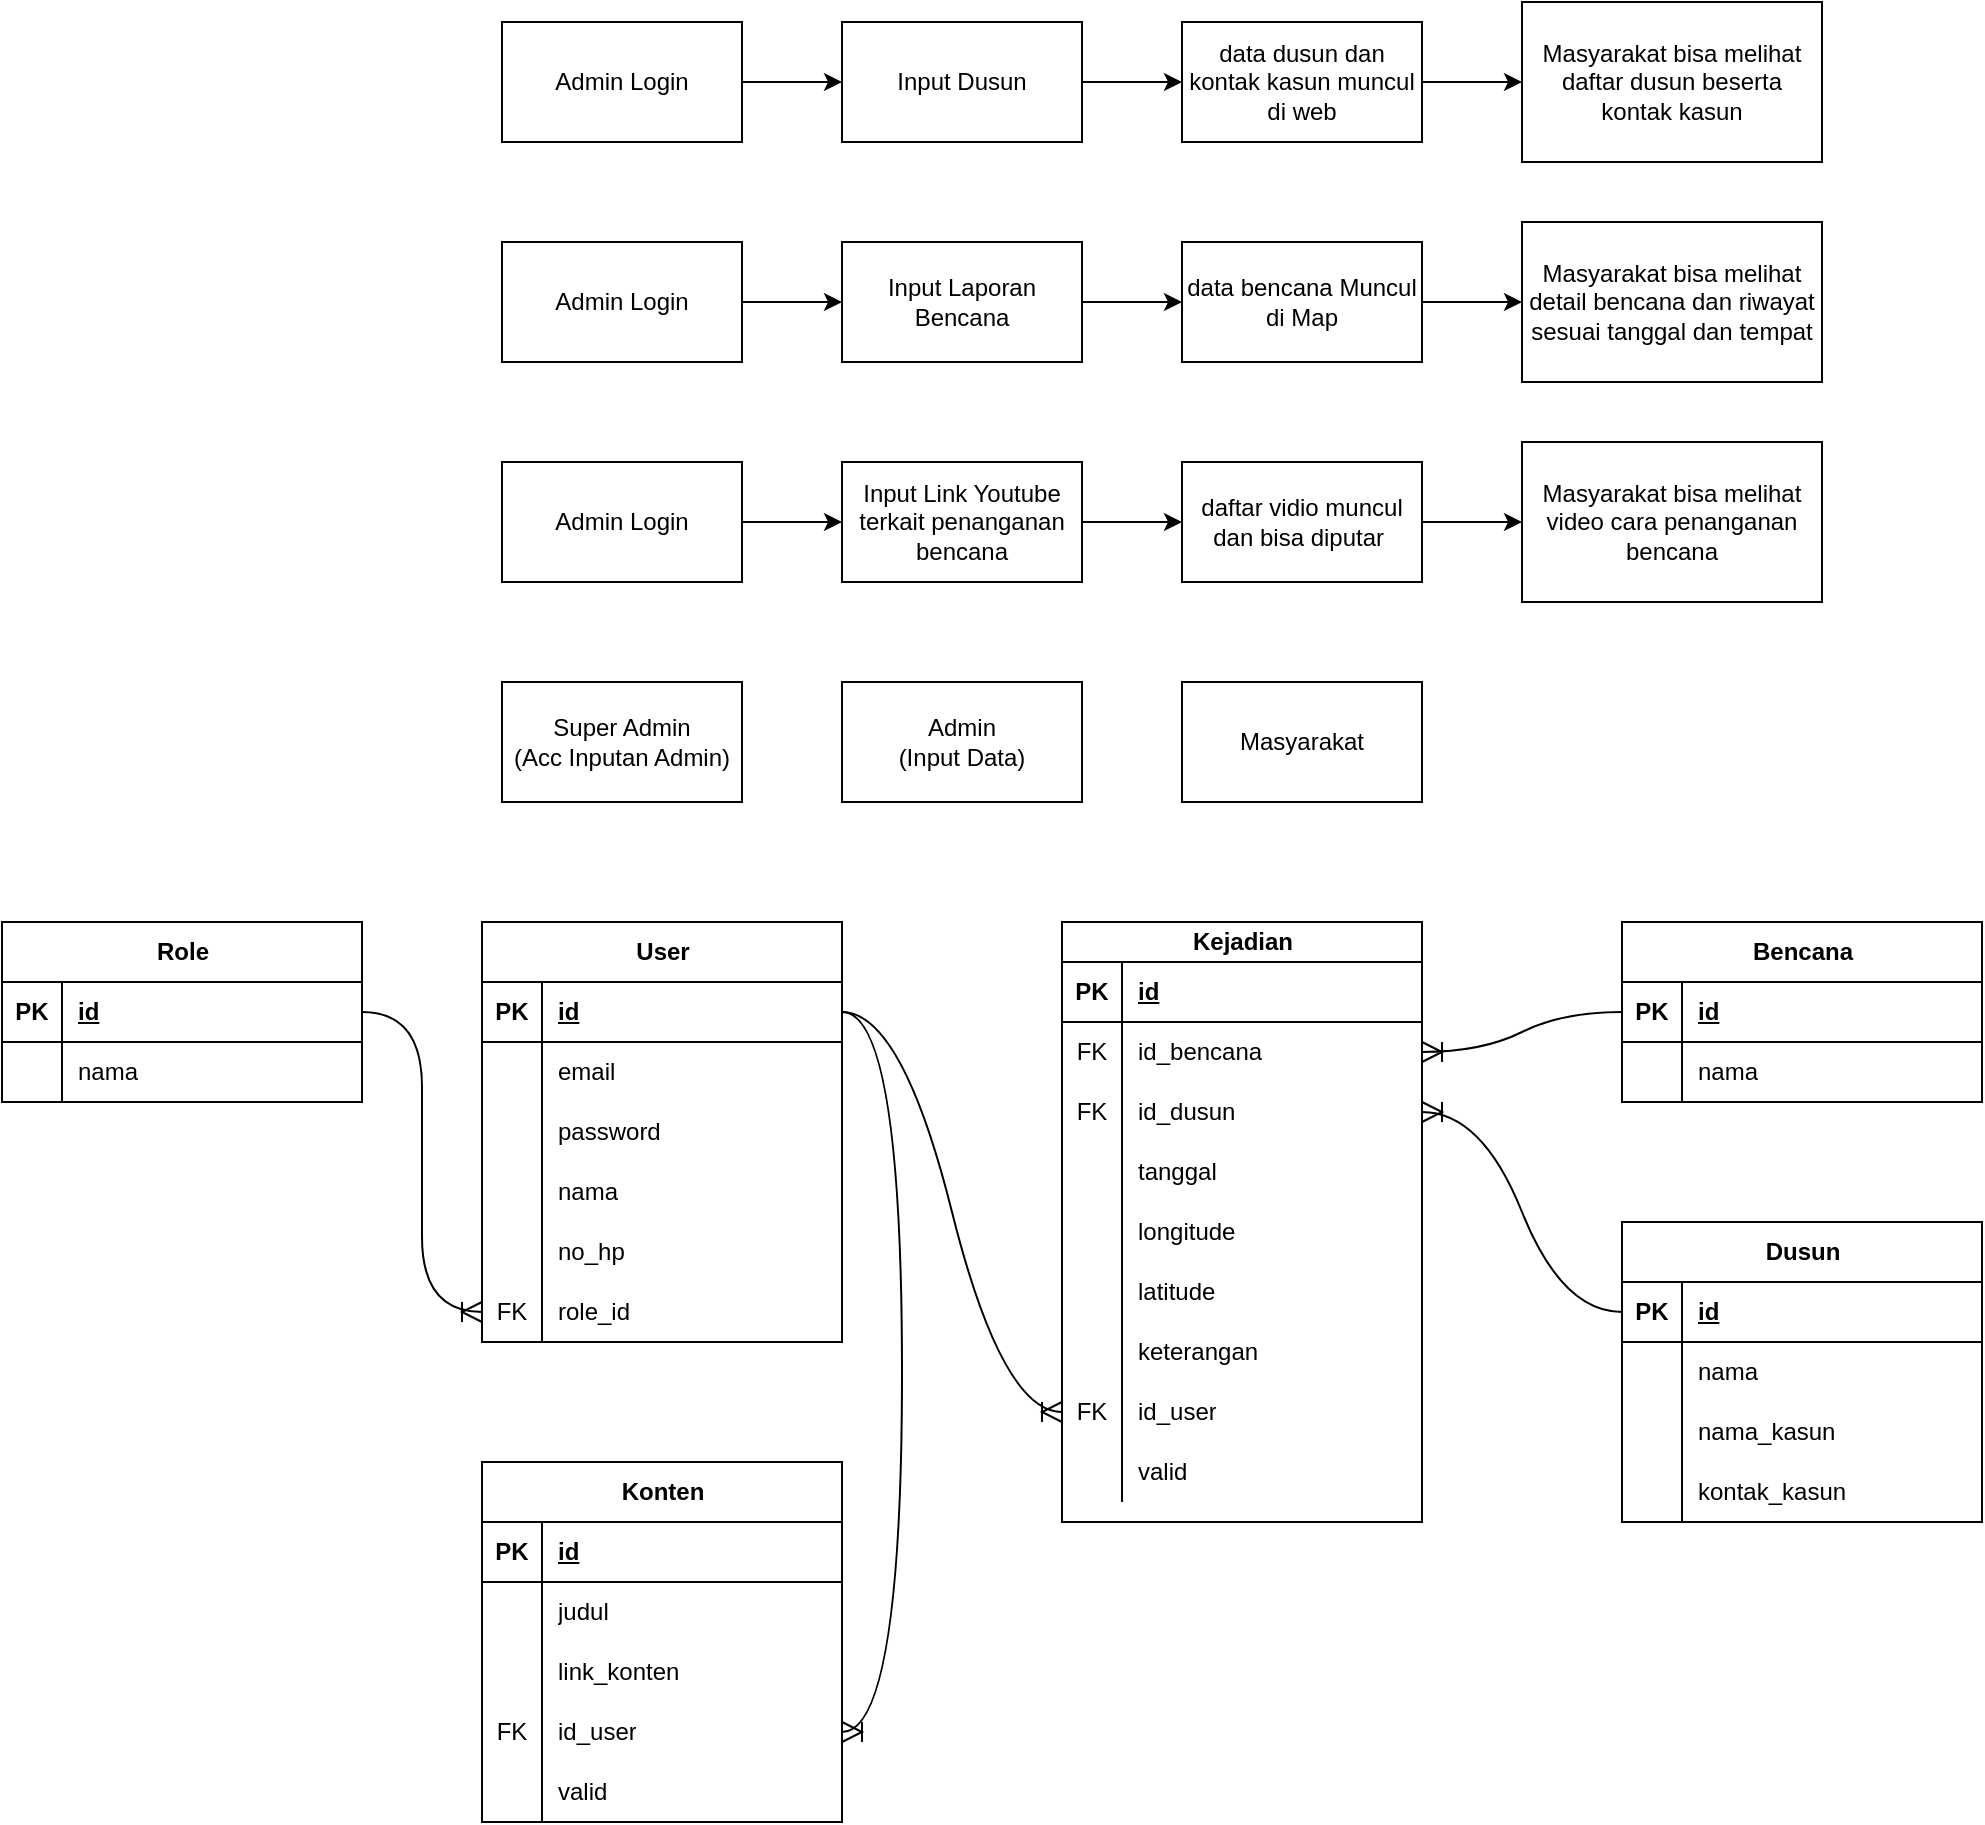 <mxfile version="24.3.1" type="github">
  <diagram name="Halaman-1" id="jYfZsXIPYShojSesjX85">
    <mxGraphModel dx="2524" dy="768" grid="1" gridSize="10" guides="1" tooltips="1" connect="1" arrows="1" fold="1" page="1" pageScale="1" pageWidth="850" pageHeight="1100" math="0" shadow="0">
      <root>
        <mxCell id="0" />
        <mxCell id="1" parent="0" />
        <mxCell id="0UEPFsotPfN1WaxHBvJR-5" value="" style="edgeStyle=orthogonalEdgeStyle;rounded=0;orthogonalLoop=1;jettySize=auto;html=1;" parent="1" source="0UEPFsotPfN1WaxHBvJR-1" target="0UEPFsotPfN1WaxHBvJR-2" edge="1">
          <mxGeometry relative="1" as="geometry" />
        </mxCell>
        <mxCell id="0UEPFsotPfN1WaxHBvJR-1" value="Admin Login" style="rounded=0;whiteSpace=wrap;html=1;" parent="1" vertex="1">
          <mxGeometry x="90" y="260" width="120" height="60" as="geometry" />
        </mxCell>
        <mxCell id="0UEPFsotPfN1WaxHBvJR-6" value="" style="edgeStyle=orthogonalEdgeStyle;rounded=0;orthogonalLoop=1;jettySize=auto;html=1;" parent="1" source="0UEPFsotPfN1WaxHBvJR-2" target="0UEPFsotPfN1WaxHBvJR-3" edge="1">
          <mxGeometry relative="1" as="geometry" />
        </mxCell>
        <mxCell id="0UEPFsotPfN1WaxHBvJR-2" value="Input Laporan Bencana" style="rounded=0;whiteSpace=wrap;html=1;" parent="1" vertex="1">
          <mxGeometry x="260" y="260" width="120" height="60" as="geometry" />
        </mxCell>
        <mxCell id="0UEPFsotPfN1WaxHBvJR-7" value="" style="edgeStyle=orthogonalEdgeStyle;rounded=0;orthogonalLoop=1;jettySize=auto;html=1;" parent="1" source="0UEPFsotPfN1WaxHBvJR-3" target="0UEPFsotPfN1WaxHBvJR-4" edge="1">
          <mxGeometry relative="1" as="geometry" />
        </mxCell>
        <mxCell id="0UEPFsotPfN1WaxHBvJR-3" value="data bencana Muncul di Map" style="rounded=0;whiteSpace=wrap;html=1;" parent="1" vertex="1">
          <mxGeometry x="430" y="260" width="120" height="60" as="geometry" />
        </mxCell>
        <mxCell id="0UEPFsotPfN1WaxHBvJR-4" value="Masyarakat bisa melihat detail bencana dan riwayat sesuai tanggal dan tempat" style="rounded=0;whiteSpace=wrap;html=1;" parent="1" vertex="1">
          <mxGeometry x="600" y="250" width="150" height="80" as="geometry" />
        </mxCell>
        <mxCell id="0UEPFsotPfN1WaxHBvJR-8" value="" style="edgeStyle=orthogonalEdgeStyle;rounded=0;orthogonalLoop=1;jettySize=auto;html=1;" parent="1" source="0UEPFsotPfN1WaxHBvJR-9" target="0UEPFsotPfN1WaxHBvJR-11" edge="1">
          <mxGeometry relative="1" as="geometry" />
        </mxCell>
        <mxCell id="0UEPFsotPfN1WaxHBvJR-9" value="Admin Login" style="rounded=0;whiteSpace=wrap;html=1;" parent="1" vertex="1">
          <mxGeometry x="90" y="370" width="120" height="60" as="geometry" />
        </mxCell>
        <mxCell id="0UEPFsotPfN1WaxHBvJR-10" value="" style="edgeStyle=orthogonalEdgeStyle;rounded=0;orthogonalLoop=1;jettySize=auto;html=1;" parent="1" source="0UEPFsotPfN1WaxHBvJR-11" target="0UEPFsotPfN1WaxHBvJR-13" edge="1">
          <mxGeometry relative="1" as="geometry" />
        </mxCell>
        <mxCell id="0UEPFsotPfN1WaxHBvJR-11" value="Input Link Youtube terkait penanganan bencana" style="rounded=0;whiteSpace=wrap;html=1;" parent="1" vertex="1">
          <mxGeometry x="260" y="370" width="120" height="60" as="geometry" />
        </mxCell>
        <mxCell id="0UEPFsotPfN1WaxHBvJR-12" value="" style="edgeStyle=orthogonalEdgeStyle;rounded=0;orthogonalLoop=1;jettySize=auto;html=1;" parent="1" source="0UEPFsotPfN1WaxHBvJR-13" target="0UEPFsotPfN1WaxHBvJR-14" edge="1">
          <mxGeometry relative="1" as="geometry" />
        </mxCell>
        <mxCell id="0UEPFsotPfN1WaxHBvJR-13" value="daftar vidio muncul dan bisa diputar&amp;nbsp;" style="rounded=0;whiteSpace=wrap;html=1;" parent="1" vertex="1">
          <mxGeometry x="430" y="370" width="120" height="60" as="geometry" />
        </mxCell>
        <mxCell id="0UEPFsotPfN1WaxHBvJR-14" value="Masyarakat bisa melihat video cara penanganan bencana" style="rounded=0;whiteSpace=wrap;html=1;" parent="1" vertex="1">
          <mxGeometry x="600" y="360" width="150" height="80" as="geometry" />
        </mxCell>
        <mxCell id="0UEPFsotPfN1WaxHBvJR-15" value="Super Admin&lt;div&gt;(Acc Inputan Admin)&lt;/div&gt;" style="rounded=0;whiteSpace=wrap;html=1;" parent="1" vertex="1">
          <mxGeometry x="90" y="480" width="120" height="60" as="geometry" />
        </mxCell>
        <mxCell id="0UEPFsotPfN1WaxHBvJR-16" value="Admin&lt;div&gt;(Input Data)&lt;/div&gt;" style="rounded=0;whiteSpace=wrap;html=1;" parent="1" vertex="1">
          <mxGeometry x="260" y="480" width="120" height="60" as="geometry" />
        </mxCell>
        <mxCell id="0UEPFsotPfN1WaxHBvJR-17" value="Masyarakat" style="rounded=0;whiteSpace=wrap;html=1;" parent="1" vertex="1">
          <mxGeometry x="430" y="480" width="120" height="60" as="geometry" />
        </mxCell>
        <mxCell id="0UEPFsotPfN1WaxHBvJR-18" value="" style="edgeStyle=orthogonalEdgeStyle;rounded=0;orthogonalLoop=1;jettySize=auto;html=1;" parent="1" source="0UEPFsotPfN1WaxHBvJR-19" target="0UEPFsotPfN1WaxHBvJR-21" edge="1">
          <mxGeometry relative="1" as="geometry" />
        </mxCell>
        <mxCell id="0UEPFsotPfN1WaxHBvJR-19" value="Admin Login" style="rounded=0;whiteSpace=wrap;html=1;" parent="1" vertex="1">
          <mxGeometry x="90" y="150" width="120" height="60" as="geometry" />
        </mxCell>
        <mxCell id="0UEPFsotPfN1WaxHBvJR-20" value="" style="edgeStyle=orthogonalEdgeStyle;rounded=0;orthogonalLoop=1;jettySize=auto;html=1;" parent="1" source="0UEPFsotPfN1WaxHBvJR-21" target="0UEPFsotPfN1WaxHBvJR-23" edge="1">
          <mxGeometry relative="1" as="geometry" />
        </mxCell>
        <mxCell id="0UEPFsotPfN1WaxHBvJR-21" value="Input Dusun" style="rounded=0;whiteSpace=wrap;html=1;" parent="1" vertex="1">
          <mxGeometry x="260" y="150" width="120" height="60" as="geometry" />
        </mxCell>
        <mxCell id="0UEPFsotPfN1WaxHBvJR-22" value="" style="edgeStyle=orthogonalEdgeStyle;rounded=0;orthogonalLoop=1;jettySize=auto;html=1;" parent="1" source="0UEPFsotPfN1WaxHBvJR-23" target="0UEPFsotPfN1WaxHBvJR-24" edge="1">
          <mxGeometry relative="1" as="geometry" />
        </mxCell>
        <mxCell id="0UEPFsotPfN1WaxHBvJR-23" value="data dusun dan kontak kasun muncul di web" style="rounded=0;whiteSpace=wrap;html=1;" parent="1" vertex="1">
          <mxGeometry x="430" y="150" width="120" height="60" as="geometry" />
        </mxCell>
        <mxCell id="0UEPFsotPfN1WaxHBvJR-24" value="Masyarakat bisa melihat daftar dusun beserta kontak kasun" style="rounded=0;whiteSpace=wrap;html=1;" parent="1" vertex="1">
          <mxGeometry x="600" y="140" width="150" height="80" as="geometry" />
        </mxCell>
        <mxCell id="0UEPFsotPfN1WaxHBvJR-26" value="User" style="shape=table;startSize=30;container=1;collapsible=1;childLayout=tableLayout;fixedRows=1;rowLines=0;fontStyle=1;align=center;resizeLast=1;html=1;" parent="1" vertex="1">
          <mxGeometry x="80" y="600" width="180" height="210" as="geometry" />
        </mxCell>
        <mxCell id="0UEPFsotPfN1WaxHBvJR-27" value="" style="shape=tableRow;horizontal=0;startSize=0;swimlaneHead=0;swimlaneBody=0;fillColor=none;collapsible=0;dropTarget=0;points=[[0,0.5],[1,0.5]];portConstraint=eastwest;top=0;left=0;right=0;bottom=1;" parent="0UEPFsotPfN1WaxHBvJR-26" vertex="1">
          <mxGeometry y="30" width="180" height="30" as="geometry" />
        </mxCell>
        <mxCell id="0UEPFsotPfN1WaxHBvJR-28" value="PK" style="shape=partialRectangle;connectable=0;fillColor=none;top=0;left=0;bottom=0;right=0;fontStyle=1;overflow=hidden;whiteSpace=wrap;html=1;" parent="0UEPFsotPfN1WaxHBvJR-27" vertex="1">
          <mxGeometry width="30" height="30" as="geometry">
            <mxRectangle width="30" height="30" as="alternateBounds" />
          </mxGeometry>
        </mxCell>
        <mxCell id="0UEPFsotPfN1WaxHBvJR-29" value="id" style="shape=partialRectangle;connectable=0;fillColor=none;top=0;left=0;bottom=0;right=0;align=left;spacingLeft=6;fontStyle=5;overflow=hidden;whiteSpace=wrap;html=1;" parent="0UEPFsotPfN1WaxHBvJR-27" vertex="1">
          <mxGeometry x="30" width="150" height="30" as="geometry">
            <mxRectangle width="150" height="30" as="alternateBounds" />
          </mxGeometry>
        </mxCell>
        <mxCell id="0UEPFsotPfN1WaxHBvJR-30" value="" style="shape=tableRow;horizontal=0;startSize=0;swimlaneHead=0;swimlaneBody=0;fillColor=none;collapsible=0;dropTarget=0;points=[[0,0.5],[1,0.5]];portConstraint=eastwest;top=0;left=0;right=0;bottom=0;" parent="0UEPFsotPfN1WaxHBvJR-26" vertex="1">
          <mxGeometry y="60" width="180" height="30" as="geometry" />
        </mxCell>
        <mxCell id="0UEPFsotPfN1WaxHBvJR-31" value="" style="shape=partialRectangle;connectable=0;fillColor=none;top=0;left=0;bottom=0;right=0;editable=1;overflow=hidden;whiteSpace=wrap;html=1;" parent="0UEPFsotPfN1WaxHBvJR-30" vertex="1">
          <mxGeometry width="30" height="30" as="geometry">
            <mxRectangle width="30" height="30" as="alternateBounds" />
          </mxGeometry>
        </mxCell>
        <mxCell id="0UEPFsotPfN1WaxHBvJR-32" value="email" style="shape=partialRectangle;connectable=0;fillColor=none;top=0;left=0;bottom=0;right=0;align=left;spacingLeft=6;overflow=hidden;whiteSpace=wrap;html=1;" parent="0UEPFsotPfN1WaxHBvJR-30" vertex="1">
          <mxGeometry x="30" width="150" height="30" as="geometry">
            <mxRectangle width="150" height="30" as="alternateBounds" />
          </mxGeometry>
        </mxCell>
        <mxCell id="0UEPFsotPfN1WaxHBvJR-33" value="" style="shape=tableRow;horizontal=0;startSize=0;swimlaneHead=0;swimlaneBody=0;fillColor=none;collapsible=0;dropTarget=0;points=[[0,0.5],[1,0.5]];portConstraint=eastwest;top=0;left=0;right=0;bottom=0;" parent="0UEPFsotPfN1WaxHBvJR-26" vertex="1">
          <mxGeometry y="90" width="180" height="30" as="geometry" />
        </mxCell>
        <mxCell id="0UEPFsotPfN1WaxHBvJR-34" value="" style="shape=partialRectangle;connectable=0;fillColor=none;top=0;left=0;bottom=0;right=0;editable=1;overflow=hidden;whiteSpace=wrap;html=1;" parent="0UEPFsotPfN1WaxHBvJR-33" vertex="1">
          <mxGeometry width="30" height="30" as="geometry">
            <mxRectangle width="30" height="30" as="alternateBounds" />
          </mxGeometry>
        </mxCell>
        <mxCell id="0UEPFsotPfN1WaxHBvJR-35" value="password" style="shape=partialRectangle;connectable=0;fillColor=none;top=0;left=0;bottom=0;right=0;align=left;spacingLeft=6;overflow=hidden;whiteSpace=wrap;html=1;" parent="0UEPFsotPfN1WaxHBvJR-33" vertex="1">
          <mxGeometry x="30" width="150" height="30" as="geometry">
            <mxRectangle width="150" height="30" as="alternateBounds" />
          </mxGeometry>
        </mxCell>
        <mxCell id="0UEPFsotPfN1WaxHBvJR-36" value="" style="shape=tableRow;horizontal=0;startSize=0;swimlaneHead=0;swimlaneBody=0;fillColor=none;collapsible=0;dropTarget=0;points=[[0,0.5],[1,0.5]];portConstraint=eastwest;top=0;left=0;right=0;bottom=0;" parent="0UEPFsotPfN1WaxHBvJR-26" vertex="1">
          <mxGeometry y="120" width="180" height="30" as="geometry" />
        </mxCell>
        <mxCell id="0UEPFsotPfN1WaxHBvJR-37" value="" style="shape=partialRectangle;connectable=0;fillColor=none;top=0;left=0;bottom=0;right=0;editable=1;overflow=hidden;whiteSpace=wrap;html=1;" parent="0UEPFsotPfN1WaxHBvJR-36" vertex="1">
          <mxGeometry width="30" height="30" as="geometry">
            <mxRectangle width="30" height="30" as="alternateBounds" />
          </mxGeometry>
        </mxCell>
        <mxCell id="0UEPFsotPfN1WaxHBvJR-38" value="nama" style="shape=partialRectangle;connectable=0;fillColor=none;top=0;left=0;bottom=0;right=0;align=left;spacingLeft=6;overflow=hidden;whiteSpace=wrap;html=1;" parent="0UEPFsotPfN1WaxHBvJR-36" vertex="1">
          <mxGeometry x="30" width="150" height="30" as="geometry">
            <mxRectangle width="150" height="30" as="alternateBounds" />
          </mxGeometry>
        </mxCell>
        <mxCell id="0UEPFsotPfN1WaxHBvJR-39" value="" style="shape=tableRow;horizontal=0;startSize=0;swimlaneHead=0;swimlaneBody=0;fillColor=none;collapsible=0;dropTarget=0;points=[[0,0.5],[1,0.5]];portConstraint=eastwest;top=0;left=0;right=0;bottom=0;" parent="0UEPFsotPfN1WaxHBvJR-26" vertex="1">
          <mxGeometry y="150" width="180" height="30" as="geometry" />
        </mxCell>
        <mxCell id="0UEPFsotPfN1WaxHBvJR-40" value="" style="shape=partialRectangle;connectable=0;fillColor=none;top=0;left=0;bottom=0;right=0;editable=1;overflow=hidden;whiteSpace=wrap;html=1;" parent="0UEPFsotPfN1WaxHBvJR-39" vertex="1">
          <mxGeometry width="30" height="30" as="geometry">
            <mxRectangle width="30" height="30" as="alternateBounds" />
          </mxGeometry>
        </mxCell>
        <mxCell id="0UEPFsotPfN1WaxHBvJR-41" value="no_hp" style="shape=partialRectangle;connectable=0;fillColor=none;top=0;left=0;bottom=0;right=0;align=left;spacingLeft=6;overflow=hidden;whiteSpace=wrap;html=1;" parent="0UEPFsotPfN1WaxHBvJR-39" vertex="1">
          <mxGeometry x="30" width="150" height="30" as="geometry">
            <mxRectangle width="150" height="30" as="alternateBounds" />
          </mxGeometry>
        </mxCell>
        <mxCell id="0UEPFsotPfN1WaxHBvJR-42" value="" style="shape=tableRow;horizontal=0;startSize=0;swimlaneHead=0;swimlaneBody=0;fillColor=none;collapsible=0;dropTarget=0;points=[[0,0.5],[1,0.5]];portConstraint=eastwest;top=0;left=0;right=0;bottom=0;" parent="0UEPFsotPfN1WaxHBvJR-26" vertex="1">
          <mxGeometry y="180" width="180" height="30" as="geometry" />
        </mxCell>
        <mxCell id="0UEPFsotPfN1WaxHBvJR-43" value="FK" style="shape=partialRectangle;connectable=0;fillColor=none;top=0;left=0;bottom=0;right=0;editable=1;overflow=hidden;whiteSpace=wrap;html=1;" parent="0UEPFsotPfN1WaxHBvJR-42" vertex="1">
          <mxGeometry width="30" height="30" as="geometry">
            <mxRectangle width="30" height="30" as="alternateBounds" />
          </mxGeometry>
        </mxCell>
        <mxCell id="0UEPFsotPfN1WaxHBvJR-44" value="role_id" style="shape=partialRectangle;connectable=0;fillColor=none;top=0;left=0;bottom=0;right=0;align=left;spacingLeft=6;overflow=hidden;whiteSpace=wrap;html=1;" parent="0UEPFsotPfN1WaxHBvJR-42" vertex="1">
          <mxGeometry x="30" width="150" height="30" as="geometry">
            <mxRectangle width="150" height="30" as="alternateBounds" />
          </mxGeometry>
        </mxCell>
        <mxCell id="0UEPFsotPfN1WaxHBvJR-45" value="Role" style="shape=table;startSize=30;container=1;collapsible=1;childLayout=tableLayout;fixedRows=1;rowLines=0;fontStyle=1;align=center;resizeLast=1;html=1;" parent="1" vertex="1">
          <mxGeometry x="-160" y="600" width="180" height="90" as="geometry" />
        </mxCell>
        <mxCell id="0UEPFsotPfN1WaxHBvJR-46" value="" style="shape=tableRow;horizontal=0;startSize=0;swimlaneHead=0;swimlaneBody=0;fillColor=none;collapsible=0;dropTarget=0;points=[[0,0.5],[1,0.5]];portConstraint=eastwest;top=0;left=0;right=0;bottom=1;" parent="0UEPFsotPfN1WaxHBvJR-45" vertex="1">
          <mxGeometry y="30" width="180" height="30" as="geometry" />
        </mxCell>
        <mxCell id="0UEPFsotPfN1WaxHBvJR-47" value="PK" style="shape=partialRectangle;connectable=0;fillColor=none;top=0;left=0;bottom=0;right=0;fontStyle=1;overflow=hidden;whiteSpace=wrap;html=1;" parent="0UEPFsotPfN1WaxHBvJR-46" vertex="1">
          <mxGeometry width="30" height="30" as="geometry">
            <mxRectangle width="30" height="30" as="alternateBounds" />
          </mxGeometry>
        </mxCell>
        <mxCell id="0UEPFsotPfN1WaxHBvJR-48" value="id" style="shape=partialRectangle;connectable=0;fillColor=none;top=0;left=0;bottom=0;right=0;align=left;spacingLeft=6;fontStyle=5;overflow=hidden;whiteSpace=wrap;html=1;" parent="0UEPFsotPfN1WaxHBvJR-46" vertex="1">
          <mxGeometry x="30" width="150" height="30" as="geometry">
            <mxRectangle width="150" height="30" as="alternateBounds" />
          </mxGeometry>
        </mxCell>
        <mxCell id="0UEPFsotPfN1WaxHBvJR-49" value="" style="shape=tableRow;horizontal=0;startSize=0;swimlaneHead=0;swimlaneBody=0;fillColor=none;collapsible=0;dropTarget=0;points=[[0,0.5],[1,0.5]];portConstraint=eastwest;top=0;left=0;right=0;bottom=0;" parent="0UEPFsotPfN1WaxHBvJR-45" vertex="1">
          <mxGeometry y="60" width="180" height="30" as="geometry" />
        </mxCell>
        <mxCell id="0UEPFsotPfN1WaxHBvJR-50" value="" style="shape=partialRectangle;connectable=0;fillColor=none;top=0;left=0;bottom=0;right=0;editable=1;overflow=hidden;whiteSpace=wrap;html=1;" parent="0UEPFsotPfN1WaxHBvJR-49" vertex="1">
          <mxGeometry width="30" height="30" as="geometry">
            <mxRectangle width="30" height="30" as="alternateBounds" />
          </mxGeometry>
        </mxCell>
        <mxCell id="0UEPFsotPfN1WaxHBvJR-51" value="nama" style="shape=partialRectangle;connectable=0;fillColor=none;top=0;left=0;bottom=0;right=0;align=left;spacingLeft=6;overflow=hidden;whiteSpace=wrap;html=1;" parent="0UEPFsotPfN1WaxHBvJR-49" vertex="1">
          <mxGeometry x="30" width="150" height="30" as="geometry">
            <mxRectangle width="150" height="30" as="alternateBounds" />
          </mxGeometry>
        </mxCell>
        <mxCell id="0UEPFsotPfN1WaxHBvJR-65" value="Dusun" style="shape=table;startSize=30;container=1;collapsible=1;childLayout=tableLayout;fixedRows=1;rowLines=0;fontStyle=1;align=center;resizeLast=1;html=1;" parent="1" vertex="1">
          <mxGeometry x="650" y="750" width="180" height="150" as="geometry" />
        </mxCell>
        <mxCell id="0UEPFsotPfN1WaxHBvJR-66" value="" style="shape=tableRow;horizontal=0;startSize=0;swimlaneHead=0;swimlaneBody=0;fillColor=none;collapsible=0;dropTarget=0;points=[[0,0.5],[1,0.5]];portConstraint=eastwest;top=0;left=0;right=0;bottom=1;" parent="0UEPFsotPfN1WaxHBvJR-65" vertex="1">
          <mxGeometry y="30" width="180" height="30" as="geometry" />
        </mxCell>
        <mxCell id="0UEPFsotPfN1WaxHBvJR-67" value="PK" style="shape=partialRectangle;connectable=0;fillColor=none;top=0;left=0;bottom=0;right=0;fontStyle=1;overflow=hidden;whiteSpace=wrap;html=1;" parent="0UEPFsotPfN1WaxHBvJR-66" vertex="1">
          <mxGeometry width="30" height="30" as="geometry">
            <mxRectangle width="30" height="30" as="alternateBounds" />
          </mxGeometry>
        </mxCell>
        <mxCell id="0UEPFsotPfN1WaxHBvJR-68" value="id" style="shape=partialRectangle;connectable=0;fillColor=none;top=0;left=0;bottom=0;right=0;align=left;spacingLeft=6;fontStyle=5;overflow=hidden;whiteSpace=wrap;html=1;" parent="0UEPFsotPfN1WaxHBvJR-66" vertex="1">
          <mxGeometry x="30" width="150" height="30" as="geometry">
            <mxRectangle width="150" height="30" as="alternateBounds" />
          </mxGeometry>
        </mxCell>
        <mxCell id="0UEPFsotPfN1WaxHBvJR-69" value="" style="shape=tableRow;horizontal=0;startSize=0;swimlaneHead=0;swimlaneBody=0;fillColor=none;collapsible=0;dropTarget=0;points=[[0,0.5],[1,0.5]];portConstraint=eastwest;top=0;left=0;right=0;bottom=0;" parent="0UEPFsotPfN1WaxHBvJR-65" vertex="1">
          <mxGeometry y="60" width="180" height="30" as="geometry" />
        </mxCell>
        <mxCell id="0UEPFsotPfN1WaxHBvJR-70" value="" style="shape=partialRectangle;connectable=0;fillColor=none;top=0;left=0;bottom=0;right=0;editable=1;overflow=hidden;whiteSpace=wrap;html=1;" parent="0UEPFsotPfN1WaxHBvJR-69" vertex="1">
          <mxGeometry width="30" height="30" as="geometry">
            <mxRectangle width="30" height="30" as="alternateBounds" />
          </mxGeometry>
        </mxCell>
        <mxCell id="0UEPFsotPfN1WaxHBvJR-71" value="nama" style="shape=partialRectangle;connectable=0;fillColor=none;top=0;left=0;bottom=0;right=0;align=left;spacingLeft=6;overflow=hidden;whiteSpace=wrap;html=1;" parent="0UEPFsotPfN1WaxHBvJR-69" vertex="1">
          <mxGeometry x="30" width="150" height="30" as="geometry">
            <mxRectangle width="150" height="30" as="alternateBounds" />
          </mxGeometry>
        </mxCell>
        <mxCell id="0UEPFsotPfN1WaxHBvJR-72" value="" style="shape=tableRow;horizontal=0;startSize=0;swimlaneHead=0;swimlaneBody=0;fillColor=none;collapsible=0;dropTarget=0;points=[[0,0.5],[1,0.5]];portConstraint=eastwest;top=0;left=0;right=0;bottom=0;" parent="0UEPFsotPfN1WaxHBvJR-65" vertex="1">
          <mxGeometry y="90" width="180" height="30" as="geometry" />
        </mxCell>
        <mxCell id="0UEPFsotPfN1WaxHBvJR-73" value="" style="shape=partialRectangle;connectable=0;fillColor=none;top=0;left=0;bottom=0;right=0;editable=1;overflow=hidden;whiteSpace=wrap;html=1;" parent="0UEPFsotPfN1WaxHBvJR-72" vertex="1">
          <mxGeometry width="30" height="30" as="geometry">
            <mxRectangle width="30" height="30" as="alternateBounds" />
          </mxGeometry>
        </mxCell>
        <mxCell id="0UEPFsotPfN1WaxHBvJR-74" value="nama_kasun" style="shape=partialRectangle;connectable=0;fillColor=none;top=0;left=0;bottom=0;right=0;align=left;spacingLeft=6;overflow=hidden;whiteSpace=wrap;html=1;" parent="0UEPFsotPfN1WaxHBvJR-72" vertex="1">
          <mxGeometry x="30" width="150" height="30" as="geometry">
            <mxRectangle width="150" height="30" as="alternateBounds" />
          </mxGeometry>
        </mxCell>
        <mxCell id="0UEPFsotPfN1WaxHBvJR-75" value="" style="shape=tableRow;horizontal=0;startSize=0;swimlaneHead=0;swimlaneBody=0;fillColor=none;collapsible=0;dropTarget=0;points=[[0,0.5],[1,0.5]];portConstraint=eastwest;top=0;left=0;right=0;bottom=0;" parent="0UEPFsotPfN1WaxHBvJR-65" vertex="1">
          <mxGeometry y="120" width="180" height="30" as="geometry" />
        </mxCell>
        <mxCell id="0UEPFsotPfN1WaxHBvJR-76" value="" style="shape=partialRectangle;connectable=0;fillColor=none;top=0;left=0;bottom=0;right=0;editable=1;overflow=hidden;whiteSpace=wrap;html=1;" parent="0UEPFsotPfN1WaxHBvJR-75" vertex="1">
          <mxGeometry width="30" height="30" as="geometry">
            <mxRectangle width="30" height="30" as="alternateBounds" />
          </mxGeometry>
        </mxCell>
        <mxCell id="0UEPFsotPfN1WaxHBvJR-77" value="kontak_kasun" style="shape=partialRectangle;connectable=0;fillColor=none;top=0;left=0;bottom=0;right=0;align=left;spacingLeft=6;overflow=hidden;whiteSpace=wrap;html=1;" parent="0UEPFsotPfN1WaxHBvJR-75" vertex="1">
          <mxGeometry x="30" width="150" height="30" as="geometry">
            <mxRectangle width="150" height="30" as="alternateBounds" />
          </mxGeometry>
        </mxCell>
        <mxCell id="oRVndEcQl69sldQV-2jq-1" value="Bencana" style="shape=table;startSize=30;container=1;collapsible=1;childLayout=tableLayout;fixedRows=1;rowLines=0;fontStyle=1;align=center;resizeLast=1;html=1;" vertex="1" parent="1">
          <mxGeometry x="650" y="600" width="180" height="90" as="geometry" />
        </mxCell>
        <mxCell id="oRVndEcQl69sldQV-2jq-2" value="" style="shape=tableRow;horizontal=0;startSize=0;swimlaneHead=0;swimlaneBody=0;fillColor=none;collapsible=0;dropTarget=0;points=[[0,0.5],[1,0.5]];portConstraint=eastwest;top=0;left=0;right=0;bottom=1;" vertex="1" parent="oRVndEcQl69sldQV-2jq-1">
          <mxGeometry y="30" width="180" height="30" as="geometry" />
        </mxCell>
        <mxCell id="oRVndEcQl69sldQV-2jq-3" value="PK" style="shape=partialRectangle;connectable=0;fillColor=none;top=0;left=0;bottom=0;right=0;fontStyle=1;overflow=hidden;whiteSpace=wrap;html=1;" vertex="1" parent="oRVndEcQl69sldQV-2jq-2">
          <mxGeometry width="30" height="30" as="geometry">
            <mxRectangle width="30" height="30" as="alternateBounds" />
          </mxGeometry>
        </mxCell>
        <mxCell id="oRVndEcQl69sldQV-2jq-4" value="id" style="shape=partialRectangle;connectable=0;fillColor=none;top=0;left=0;bottom=0;right=0;align=left;spacingLeft=6;fontStyle=5;overflow=hidden;whiteSpace=wrap;html=1;" vertex="1" parent="oRVndEcQl69sldQV-2jq-2">
          <mxGeometry x="30" width="150" height="30" as="geometry">
            <mxRectangle width="150" height="30" as="alternateBounds" />
          </mxGeometry>
        </mxCell>
        <mxCell id="oRVndEcQl69sldQV-2jq-5" value="" style="shape=tableRow;horizontal=0;startSize=0;swimlaneHead=0;swimlaneBody=0;fillColor=none;collapsible=0;dropTarget=0;points=[[0,0.5],[1,0.5]];portConstraint=eastwest;top=0;left=0;right=0;bottom=0;" vertex="1" parent="oRVndEcQl69sldQV-2jq-1">
          <mxGeometry y="60" width="180" height="30" as="geometry" />
        </mxCell>
        <mxCell id="oRVndEcQl69sldQV-2jq-6" value="" style="shape=partialRectangle;connectable=0;fillColor=none;top=0;left=0;bottom=0;right=0;editable=1;overflow=hidden;whiteSpace=wrap;html=1;" vertex="1" parent="oRVndEcQl69sldQV-2jq-5">
          <mxGeometry width="30" height="30" as="geometry">
            <mxRectangle width="30" height="30" as="alternateBounds" />
          </mxGeometry>
        </mxCell>
        <mxCell id="oRVndEcQl69sldQV-2jq-7" value="nama" style="shape=partialRectangle;connectable=0;fillColor=none;top=0;left=0;bottom=0;right=0;align=left;spacingLeft=6;overflow=hidden;whiteSpace=wrap;html=1;" vertex="1" parent="oRVndEcQl69sldQV-2jq-5">
          <mxGeometry x="30" width="150" height="30" as="geometry">
            <mxRectangle width="150" height="30" as="alternateBounds" />
          </mxGeometry>
        </mxCell>
        <mxCell id="oRVndEcQl69sldQV-2jq-36" value="" style="edgeStyle=entityRelationEdgeStyle;fontSize=12;html=1;endArrow=ERoneToMany;rounded=0;startSize=8;endSize=8;curved=1;entryX=1;entryY=0.5;entryDx=0;entryDy=0;exitX=0;exitY=0.5;exitDx=0;exitDy=0;" edge="1" parent="1" source="oRVndEcQl69sldQV-2jq-2" target="oRVndEcQl69sldQV-2jq-18">
          <mxGeometry width="100" height="100" relative="1" as="geometry">
            <mxPoint x="990" y="1010" as="sourcePoint" />
            <mxPoint x="750" y="660" as="targetPoint" />
          </mxGeometry>
        </mxCell>
        <mxCell id="oRVndEcQl69sldQV-2jq-37" value="" style="edgeStyle=entityRelationEdgeStyle;fontSize=12;html=1;endArrow=ERoneToMany;rounded=0;startSize=8;endSize=8;curved=1;exitX=0;exitY=0.5;exitDx=0;exitDy=0;entryX=1;entryY=0.5;entryDx=0;entryDy=0;" edge="1" parent="1" source="0UEPFsotPfN1WaxHBvJR-66" target="oRVndEcQl69sldQV-2jq-21">
          <mxGeometry width="100" height="100" relative="1" as="geometry">
            <mxPoint x="650" y="860" as="sourcePoint" />
            <mxPoint x="750" y="760" as="targetPoint" />
            <Array as="points">
              <mxPoint x="630" y="810" />
              <mxPoint x="640" y="800" />
            </Array>
          </mxGeometry>
        </mxCell>
        <mxCell id="oRVndEcQl69sldQV-2jq-14" value="Kejadian" style="shape=table;startSize=20;container=1;collapsible=1;childLayout=tableLayout;fixedRows=1;rowLines=0;fontStyle=1;align=center;resizeLast=1;html=1;" vertex="1" parent="1">
          <mxGeometry x="370" y="600" width="180" height="300" as="geometry" />
        </mxCell>
        <mxCell id="oRVndEcQl69sldQV-2jq-15" value="" style="shape=tableRow;horizontal=0;startSize=0;swimlaneHead=0;swimlaneBody=0;fillColor=none;collapsible=0;dropTarget=0;points=[[0,0.5],[1,0.5]];portConstraint=eastwest;top=0;left=0;right=0;bottom=1;" vertex="1" parent="oRVndEcQl69sldQV-2jq-14">
          <mxGeometry y="20" width="180" height="30" as="geometry" />
        </mxCell>
        <mxCell id="oRVndEcQl69sldQV-2jq-16" value="PK" style="shape=partialRectangle;connectable=0;fillColor=none;top=0;left=0;bottom=0;right=0;fontStyle=1;overflow=hidden;whiteSpace=wrap;html=1;" vertex="1" parent="oRVndEcQl69sldQV-2jq-15">
          <mxGeometry width="30" height="30" as="geometry">
            <mxRectangle width="30" height="30" as="alternateBounds" />
          </mxGeometry>
        </mxCell>
        <mxCell id="oRVndEcQl69sldQV-2jq-17" value="id" style="shape=partialRectangle;connectable=0;fillColor=none;top=0;left=0;bottom=0;right=0;align=left;spacingLeft=6;fontStyle=5;overflow=hidden;whiteSpace=wrap;html=1;" vertex="1" parent="oRVndEcQl69sldQV-2jq-15">
          <mxGeometry x="30" width="150" height="30" as="geometry">
            <mxRectangle width="150" height="30" as="alternateBounds" />
          </mxGeometry>
        </mxCell>
        <mxCell id="oRVndEcQl69sldQV-2jq-18" value="" style="shape=tableRow;horizontal=0;startSize=0;swimlaneHead=0;swimlaneBody=0;fillColor=none;collapsible=0;dropTarget=0;points=[[0,0.5],[1,0.5]];portConstraint=eastwest;top=0;left=0;right=0;bottom=0;" vertex="1" parent="oRVndEcQl69sldQV-2jq-14">
          <mxGeometry y="50" width="180" height="30" as="geometry" />
        </mxCell>
        <mxCell id="oRVndEcQl69sldQV-2jq-19" value="FK" style="shape=partialRectangle;connectable=0;fillColor=none;top=0;left=0;bottom=0;right=0;editable=1;overflow=hidden;whiteSpace=wrap;html=1;" vertex="1" parent="oRVndEcQl69sldQV-2jq-18">
          <mxGeometry width="30" height="30" as="geometry">
            <mxRectangle width="30" height="30" as="alternateBounds" />
          </mxGeometry>
        </mxCell>
        <mxCell id="oRVndEcQl69sldQV-2jq-20" value="id_bencana" style="shape=partialRectangle;connectable=0;fillColor=none;top=0;left=0;bottom=0;right=0;align=left;spacingLeft=6;overflow=hidden;whiteSpace=wrap;html=1;" vertex="1" parent="oRVndEcQl69sldQV-2jq-18">
          <mxGeometry x="30" width="150" height="30" as="geometry">
            <mxRectangle width="150" height="30" as="alternateBounds" />
          </mxGeometry>
        </mxCell>
        <mxCell id="oRVndEcQl69sldQV-2jq-21" value="" style="shape=tableRow;horizontal=0;startSize=0;swimlaneHead=0;swimlaneBody=0;fillColor=none;collapsible=0;dropTarget=0;points=[[0,0.5],[1,0.5]];portConstraint=eastwest;top=0;left=0;right=0;bottom=0;" vertex="1" parent="oRVndEcQl69sldQV-2jq-14">
          <mxGeometry y="80" width="180" height="30" as="geometry" />
        </mxCell>
        <mxCell id="oRVndEcQl69sldQV-2jq-22" value="FK" style="shape=partialRectangle;connectable=0;fillColor=none;top=0;left=0;bottom=0;right=0;editable=1;overflow=hidden;whiteSpace=wrap;html=1;" vertex="1" parent="oRVndEcQl69sldQV-2jq-21">
          <mxGeometry width="30" height="30" as="geometry">
            <mxRectangle width="30" height="30" as="alternateBounds" />
          </mxGeometry>
        </mxCell>
        <mxCell id="oRVndEcQl69sldQV-2jq-23" value="id_dusun" style="shape=partialRectangle;connectable=0;fillColor=none;top=0;left=0;bottom=0;right=0;align=left;spacingLeft=6;overflow=hidden;whiteSpace=wrap;html=1;" vertex="1" parent="oRVndEcQl69sldQV-2jq-21">
          <mxGeometry x="30" width="150" height="30" as="geometry">
            <mxRectangle width="150" height="30" as="alternateBounds" />
          </mxGeometry>
        </mxCell>
        <mxCell id="oRVndEcQl69sldQV-2jq-24" value="" style="shape=tableRow;horizontal=0;startSize=0;swimlaneHead=0;swimlaneBody=0;fillColor=none;collapsible=0;dropTarget=0;points=[[0,0.5],[1,0.5]];portConstraint=eastwest;top=0;left=0;right=0;bottom=0;" vertex="1" parent="oRVndEcQl69sldQV-2jq-14">
          <mxGeometry y="110" width="180" height="30" as="geometry" />
        </mxCell>
        <mxCell id="oRVndEcQl69sldQV-2jq-25" value="" style="shape=partialRectangle;connectable=0;fillColor=none;top=0;left=0;bottom=0;right=0;editable=1;overflow=hidden;whiteSpace=wrap;html=1;" vertex="1" parent="oRVndEcQl69sldQV-2jq-24">
          <mxGeometry width="30" height="30" as="geometry">
            <mxRectangle width="30" height="30" as="alternateBounds" />
          </mxGeometry>
        </mxCell>
        <mxCell id="oRVndEcQl69sldQV-2jq-26" value="tanggal" style="shape=partialRectangle;connectable=0;fillColor=none;top=0;left=0;bottom=0;right=0;align=left;spacingLeft=6;overflow=hidden;whiteSpace=wrap;html=1;" vertex="1" parent="oRVndEcQl69sldQV-2jq-24">
          <mxGeometry x="30" width="150" height="30" as="geometry">
            <mxRectangle width="150" height="30" as="alternateBounds" />
          </mxGeometry>
        </mxCell>
        <mxCell id="oRVndEcQl69sldQV-2jq-27" value="" style="shape=tableRow;horizontal=0;startSize=0;swimlaneHead=0;swimlaneBody=0;fillColor=none;collapsible=0;dropTarget=0;points=[[0,0.5],[1,0.5]];portConstraint=eastwest;top=0;left=0;right=0;bottom=0;" vertex="1" parent="oRVndEcQl69sldQV-2jq-14">
          <mxGeometry y="140" width="180" height="30" as="geometry" />
        </mxCell>
        <mxCell id="oRVndEcQl69sldQV-2jq-28" value="" style="shape=partialRectangle;connectable=0;fillColor=none;top=0;left=0;bottom=0;right=0;editable=1;overflow=hidden;whiteSpace=wrap;html=1;" vertex="1" parent="oRVndEcQl69sldQV-2jq-27">
          <mxGeometry width="30" height="30" as="geometry">
            <mxRectangle width="30" height="30" as="alternateBounds" />
          </mxGeometry>
        </mxCell>
        <mxCell id="oRVndEcQl69sldQV-2jq-29" value="longitude" style="shape=partialRectangle;connectable=0;fillColor=none;top=0;left=0;bottom=0;right=0;align=left;spacingLeft=6;overflow=hidden;whiteSpace=wrap;html=1;" vertex="1" parent="oRVndEcQl69sldQV-2jq-27">
          <mxGeometry x="30" width="150" height="30" as="geometry">
            <mxRectangle width="150" height="30" as="alternateBounds" />
          </mxGeometry>
        </mxCell>
        <mxCell id="oRVndEcQl69sldQV-2jq-30" value="" style="shape=tableRow;horizontal=0;startSize=0;swimlaneHead=0;swimlaneBody=0;fillColor=none;collapsible=0;dropTarget=0;points=[[0,0.5],[1,0.5]];portConstraint=eastwest;top=0;left=0;right=0;bottom=0;" vertex="1" parent="oRVndEcQl69sldQV-2jq-14">
          <mxGeometry y="170" width="180" height="30" as="geometry" />
        </mxCell>
        <mxCell id="oRVndEcQl69sldQV-2jq-31" value="" style="shape=partialRectangle;connectable=0;fillColor=none;top=0;left=0;bottom=0;right=0;editable=1;overflow=hidden;whiteSpace=wrap;html=1;" vertex="1" parent="oRVndEcQl69sldQV-2jq-30">
          <mxGeometry width="30" height="30" as="geometry">
            <mxRectangle width="30" height="30" as="alternateBounds" />
          </mxGeometry>
        </mxCell>
        <mxCell id="oRVndEcQl69sldQV-2jq-32" value="latitude" style="shape=partialRectangle;connectable=0;fillColor=none;top=0;left=0;bottom=0;right=0;align=left;spacingLeft=6;overflow=hidden;whiteSpace=wrap;html=1;" vertex="1" parent="oRVndEcQl69sldQV-2jq-30">
          <mxGeometry x="30" width="150" height="30" as="geometry">
            <mxRectangle width="150" height="30" as="alternateBounds" />
          </mxGeometry>
        </mxCell>
        <mxCell id="oRVndEcQl69sldQV-2jq-33" value="" style="shape=tableRow;horizontal=0;startSize=0;swimlaneHead=0;swimlaneBody=0;fillColor=none;collapsible=0;dropTarget=0;points=[[0,0.5],[1,0.5]];portConstraint=eastwest;top=0;left=0;right=0;bottom=0;" vertex="1" parent="oRVndEcQl69sldQV-2jq-14">
          <mxGeometry y="200" width="180" height="30" as="geometry" />
        </mxCell>
        <mxCell id="oRVndEcQl69sldQV-2jq-34" value="" style="shape=partialRectangle;connectable=0;fillColor=none;top=0;left=0;bottom=0;right=0;editable=1;overflow=hidden;whiteSpace=wrap;html=1;" vertex="1" parent="oRVndEcQl69sldQV-2jq-33">
          <mxGeometry width="30" height="30" as="geometry">
            <mxRectangle width="30" height="30" as="alternateBounds" />
          </mxGeometry>
        </mxCell>
        <mxCell id="oRVndEcQl69sldQV-2jq-35" value="keterangan" style="shape=partialRectangle;connectable=0;fillColor=none;top=0;left=0;bottom=0;right=0;align=left;spacingLeft=6;overflow=hidden;whiteSpace=wrap;html=1;" vertex="1" parent="oRVndEcQl69sldQV-2jq-33">
          <mxGeometry x="30" width="150" height="30" as="geometry">
            <mxRectangle width="150" height="30" as="alternateBounds" />
          </mxGeometry>
        </mxCell>
        <mxCell id="oRVndEcQl69sldQV-2jq-38" value="" style="shape=tableRow;horizontal=0;startSize=0;swimlaneHead=0;swimlaneBody=0;fillColor=none;collapsible=0;dropTarget=0;points=[[0,0.5],[1,0.5]];portConstraint=eastwest;top=0;left=0;right=0;bottom=0;" vertex="1" parent="oRVndEcQl69sldQV-2jq-14">
          <mxGeometry y="230" width="180" height="30" as="geometry" />
        </mxCell>
        <mxCell id="oRVndEcQl69sldQV-2jq-39" value="FK" style="shape=partialRectangle;connectable=0;fillColor=none;top=0;left=0;bottom=0;right=0;editable=1;overflow=hidden;whiteSpace=wrap;html=1;" vertex="1" parent="oRVndEcQl69sldQV-2jq-38">
          <mxGeometry width="30" height="30" as="geometry">
            <mxRectangle width="30" height="30" as="alternateBounds" />
          </mxGeometry>
        </mxCell>
        <mxCell id="oRVndEcQl69sldQV-2jq-40" value="id_user" style="shape=partialRectangle;connectable=0;fillColor=none;top=0;left=0;bottom=0;right=0;align=left;spacingLeft=6;overflow=hidden;whiteSpace=wrap;html=1;" vertex="1" parent="oRVndEcQl69sldQV-2jq-38">
          <mxGeometry x="30" width="150" height="30" as="geometry">
            <mxRectangle width="150" height="30" as="alternateBounds" />
          </mxGeometry>
        </mxCell>
        <mxCell id="oRVndEcQl69sldQV-2jq-41" value="" style="shape=tableRow;horizontal=0;startSize=0;swimlaneHead=0;swimlaneBody=0;fillColor=none;collapsible=0;dropTarget=0;points=[[0,0.5],[1,0.5]];portConstraint=eastwest;top=0;left=0;right=0;bottom=0;" vertex="1" parent="oRVndEcQl69sldQV-2jq-14">
          <mxGeometry y="260" width="180" height="30" as="geometry" />
        </mxCell>
        <mxCell id="oRVndEcQl69sldQV-2jq-42" value="" style="shape=partialRectangle;connectable=0;fillColor=none;top=0;left=0;bottom=0;right=0;editable=1;overflow=hidden;whiteSpace=wrap;html=1;" vertex="1" parent="oRVndEcQl69sldQV-2jq-41">
          <mxGeometry width="30" height="30" as="geometry">
            <mxRectangle width="30" height="30" as="alternateBounds" />
          </mxGeometry>
        </mxCell>
        <mxCell id="oRVndEcQl69sldQV-2jq-43" value="valid" style="shape=partialRectangle;connectable=0;fillColor=none;top=0;left=0;bottom=0;right=0;align=left;spacingLeft=6;overflow=hidden;whiteSpace=wrap;html=1;" vertex="1" parent="oRVndEcQl69sldQV-2jq-41">
          <mxGeometry x="30" width="150" height="30" as="geometry">
            <mxRectangle width="150" height="30" as="alternateBounds" />
          </mxGeometry>
        </mxCell>
        <mxCell id="oRVndEcQl69sldQV-2jq-44" value="" style="edgeStyle=entityRelationEdgeStyle;fontSize=12;html=1;endArrow=ERoneToMany;rounded=0;startSize=8;endSize=8;curved=1;exitX=1;exitY=0.5;exitDx=0;exitDy=0;entryX=0;entryY=0.5;entryDx=0;entryDy=0;" edge="1" parent="1" source="0UEPFsotPfN1WaxHBvJR-27" target="oRVndEcQl69sldQV-2jq-38">
          <mxGeometry width="100" height="100" relative="1" as="geometry">
            <mxPoint x="500" y="790" as="sourcePoint" />
            <mxPoint x="310" y="1015" as="targetPoint" />
            <Array as="points">
              <mxPoint x="510" y="770" />
              <mxPoint x="570" y="800" />
            </Array>
          </mxGeometry>
        </mxCell>
        <mxCell id="oRVndEcQl69sldQV-2jq-46" value="" style="edgeStyle=entityRelationEdgeStyle;fontSize=12;html=1;endArrow=ERoneToMany;rounded=0;startSize=8;endSize=8;curved=1;entryX=0;entryY=0.5;entryDx=0;entryDy=0;exitX=1;exitY=0.5;exitDx=0;exitDy=0;" edge="1" parent="1" source="0UEPFsotPfN1WaxHBvJR-46" target="0UEPFsotPfN1WaxHBvJR-42">
          <mxGeometry width="100" height="100" relative="1" as="geometry">
            <mxPoint x="200" y="810" as="sourcePoint" />
            <mxPoint x="-160" y="930" as="targetPoint" />
            <Array as="points">
              <mxPoint x="200" y="870" />
              <mxPoint x="230" y="800" />
              <mxPoint x="140" y="795" />
              <mxPoint y="935" />
              <mxPoint x="80" y="930" />
              <mxPoint x="100" y="850" />
            </Array>
          </mxGeometry>
        </mxCell>
        <mxCell id="oRVndEcQl69sldQV-2jq-47" value="Konten" style="shape=table;startSize=30;container=1;collapsible=1;childLayout=tableLayout;fixedRows=1;rowLines=0;fontStyle=1;align=center;resizeLast=1;html=1;" vertex="1" parent="1">
          <mxGeometry x="80" y="870" width="180" height="180" as="geometry" />
        </mxCell>
        <mxCell id="oRVndEcQl69sldQV-2jq-48" value="" style="shape=tableRow;horizontal=0;startSize=0;swimlaneHead=0;swimlaneBody=0;fillColor=none;collapsible=0;dropTarget=0;points=[[0,0.5],[1,0.5]];portConstraint=eastwest;top=0;left=0;right=0;bottom=1;" vertex="1" parent="oRVndEcQl69sldQV-2jq-47">
          <mxGeometry y="30" width="180" height="30" as="geometry" />
        </mxCell>
        <mxCell id="oRVndEcQl69sldQV-2jq-49" value="PK" style="shape=partialRectangle;connectable=0;fillColor=none;top=0;left=0;bottom=0;right=0;fontStyle=1;overflow=hidden;whiteSpace=wrap;html=1;" vertex="1" parent="oRVndEcQl69sldQV-2jq-48">
          <mxGeometry width="30" height="30" as="geometry">
            <mxRectangle width="30" height="30" as="alternateBounds" />
          </mxGeometry>
        </mxCell>
        <mxCell id="oRVndEcQl69sldQV-2jq-50" value="id" style="shape=partialRectangle;connectable=0;fillColor=none;top=0;left=0;bottom=0;right=0;align=left;spacingLeft=6;fontStyle=5;overflow=hidden;whiteSpace=wrap;html=1;" vertex="1" parent="oRVndEcQl69sldQV-2jq-48">
          <mxGeometry x="30" width="150" height="30" as="geometry">
            <mxRectangle width="150" height="30" as="alternateBounds" />
          </mxGeometry>
        </mxCell>
        <mxCell id="oRVndEcQl69sldQV-2jq-51" value="" style="shape=tableRow;horizontal=0;startSize=0;swimlaneHead=0;swimlaneBody=0;fillColor=none;collapsible=0;dropTarget=0;points=[[0,0.5],[1,0.5]];portConstraint=eastwest;top=0;left=0;right=0;bottom=0;" vertex="1" parent="oRVndEcQl69sldQV-2jq-47">
          <mxGeometry y="60" width="180" height="30" as="geometry" />
        </mxCell>
        <mxCell id="oRVndEcQl69sldQV-2jq-52" value="" style="shape=partialRectangle;connectable=0;fillColor=none;top=0;left=0;bottom=0;right=0;editable=1;overflow=hidden;whiteSpace=wrap;html=1;" vertex="1" parent="oRVndEcQl69sldQV-2jq-51">
          <mxGeometry width="30" height="30" as="geometry">
            <mxRectangle width="30" height="30" as="alternateBounds" />
          </mxGeometry>
        </mxCell>
        <mxCell id="oRVndEcQl69sldQV-2jq-53" value="judul" style="shape=partialRectangle;connectable=0;fillColor=none;top=0;left=0;bottom=0;right=0;align=left;spacingLeft=6;overflow=hidden;whiteSpace=wrap;html=1;" vertex="1" parent="oRVndEcQl69sldQV-2jq-51">
          <mxGeometry x="30" width="150" height="30" as="geometry">
            <mxRectangle width="150" height="30" as="alternateBounds" />
          </mxGeometry>
        </mxCell>
        <mxCell id="oRVndEcQl69sldQV-2jq-54" value="" style="shape=tableRow;horizontal=0;startSize=0;swimlaneHead=0;swimlaneBody=0;fillColor=none;collapsible=0;dropTarget=0;points=[[0,0.5],[1,0.5]];portConstraint=eastwest;top=0;left=0;right=0;bottom=0;" vertex="1" parent="oRVndEcQl69sldQV-2jq-47">
          <mxGeometry y="90" width="180" height="30" as="geometry" />
        </mxCell>
        <mxCell id="oRVndEcQl69sldQV-2jq-55" value="" style="shape=partialRectangle;connectable=0;fillColor=none;top=0;left=0;bottom=0;right=0;editable=1;overflow=hidden;whiteSpace=wrap;html=1;" vertex="1" parent="oRVndEcQl69sldQV-2jq-54">
          <mxGeometry width="30" height="30" as="geometry">
            <mxRectangle width="30" height="30" as="alternateBounds" />
          </mxGeometry>
        </mxCell>
        <mxCell id="oRVndEcQl69sldQV-2jq-56" value="link_konten" style="shape=partialRectangle;connectable=0;fillColor=none;top=0;left=0;bottom=0;right=0;align=left;spacingLeft=6;overflow=hidden;whiteSpace=wrap;html=1;" vertex="1" parent="oRVndEcQl69sldQV-2jq-54">
          <mxGeometry x="30" width="150" height="30" as="geometry">
            <mxRectangle width="150" height="30" as="alternateBounds" />
          </mxGeometry>
        </mxCell>
        <mxCell id="oRVndEcQl69sldQV-2jq-57" value="" style="shape=tableRow;horizontal=0;startSize=0;swimlaneHead=0;swimlaneBody=0;fillColor=none;collapsible=0;dropTarget=0;points=[[0,0.5],[1,0.5]];portConstraint=eastwest;top=0;left=0;right=0;bottom=0;" vertex="1" parent="oRVndEcQl69sldQV-2jq-47">
          <mxGeometry y="120" width="180" height="30" as="geometry" />
        </mxCell>
        <mxCell id="oRVndEcQl69sldQV-2jq-58" value="FK" style="shape=partialRectangle;connectable=0;fillColor=none;top=0;left=0;bottom=0;right=0;editable=1;overflow=hidden;whiteSpace=wrap;html=1;" vertex="1" parent="oRVndEcQl69sldQV-2jq-57">
          <mxGeometry width="30" height="30" as="geometry">
            <mxRectangle width="30" height="30" as="alternateBounds" />
          </mxGeometry>
        </mxCell>
        <mxCell id="oRVndEcQl69sldQV-2jq-59" value="id_user" style="shape=partialRectangle;connectable=0;fillColor=none;top=0;left=0;bottom=0;right=0;align=left;spacingLeft=6;overflow=hidden;whiteSpace=wrap;html=1;" vertex="1" parent="oRVndEcQl69sldQV-2jq-57">
          <mxGeometry x="30" width="150" height="30" as="geometry">
            <mxRectangle width="150" height="30" as="alternateBounds" />
          </mxGeometry>
        </mxCell>
        <mxCell id="oRVndEcQl69sldQV-2jq-61" value="" style="shape=tableRow;horizontal=0;startSize=0;swimlaneHead=0;swimlaneBody=0;fillColor=none;collapsible=0;dropTarget=0;points=[[0,0.5],[1,0.5]];portConstraint=eastwest;top=0;left=0;right=0;bottom=0;" vertex="1" parent="oRVndEcQl69sldQV-2jq-47">
          <mxGeometry y="150" width="180" height="30" as="geometry" />
        </mxCell>
        <mxCell id="oRVndEcQl69sldQV-2jq-62" value="" style="shape=partialRectangle;connectable=0;fillColor=none;top=0;left=0;bottom=0;right=0;editable=1;overflow=hidden;whiteSpace=wrap;html=1;" vertex="1" parent="oRVndEcQl69sldQV-2jq-61">
          <mxGeometry width="30" height="30" as="geometry">
            <mxRectangle width="30" height="30" as="alternateBounds" />
          </mxGeometry>
        </mxCell>
        <mxCell id="oRVndEcQl69sldQV-2jq-63" value="valid" style="shape=partialRectangle;connectable=0;fillColor=none;top=0;left=0;bottom=0;right=0;align=left;spacingLeft=6;overflow=hidden;whiteSpace=wrap;html=1;" vertex="1" parent="oRVndEcQl69sldQV-2jq-61">
          <mxGeometry x="30" width="150" height="30" as="geometry">
            <mxRectangle width="150" height="30" as="alternateBounds" />
          </mxGeometry>
        </mxCell>
        <mxCell id="oRVndEcQl69sldQV-2jq-60" value="" style="edgeStyle=entityRelationEdgeStyle;fontSize=12;html=1;endArrow=ERoneToMany;rounded=0;startSize=8;endSize=8;curved=1;" edge="1" parent="1" source="0UEPFsotPfN1WaxHBvJR-27" target="oRVndEcQl69sldQV-2jq-57">
          <mxGeometry width="100" height="100" relative="1" as="geometry">
            <mxPoint x="-190" y="810" as="sourcePoint" />
            <mxPoint x="-340" y="1080" as="targetPoint" />
            <Array as="points">
              <mxPoint x="-340" y="725" />
              <mxPoint x="-330" y="905" />
              <mxPoint x="-360" y="895" />
            </Array>
          </mxGeometry>
        </mxCell>
      </root>
    </mxGraphModel>
  </diagram>
</mxfile>
